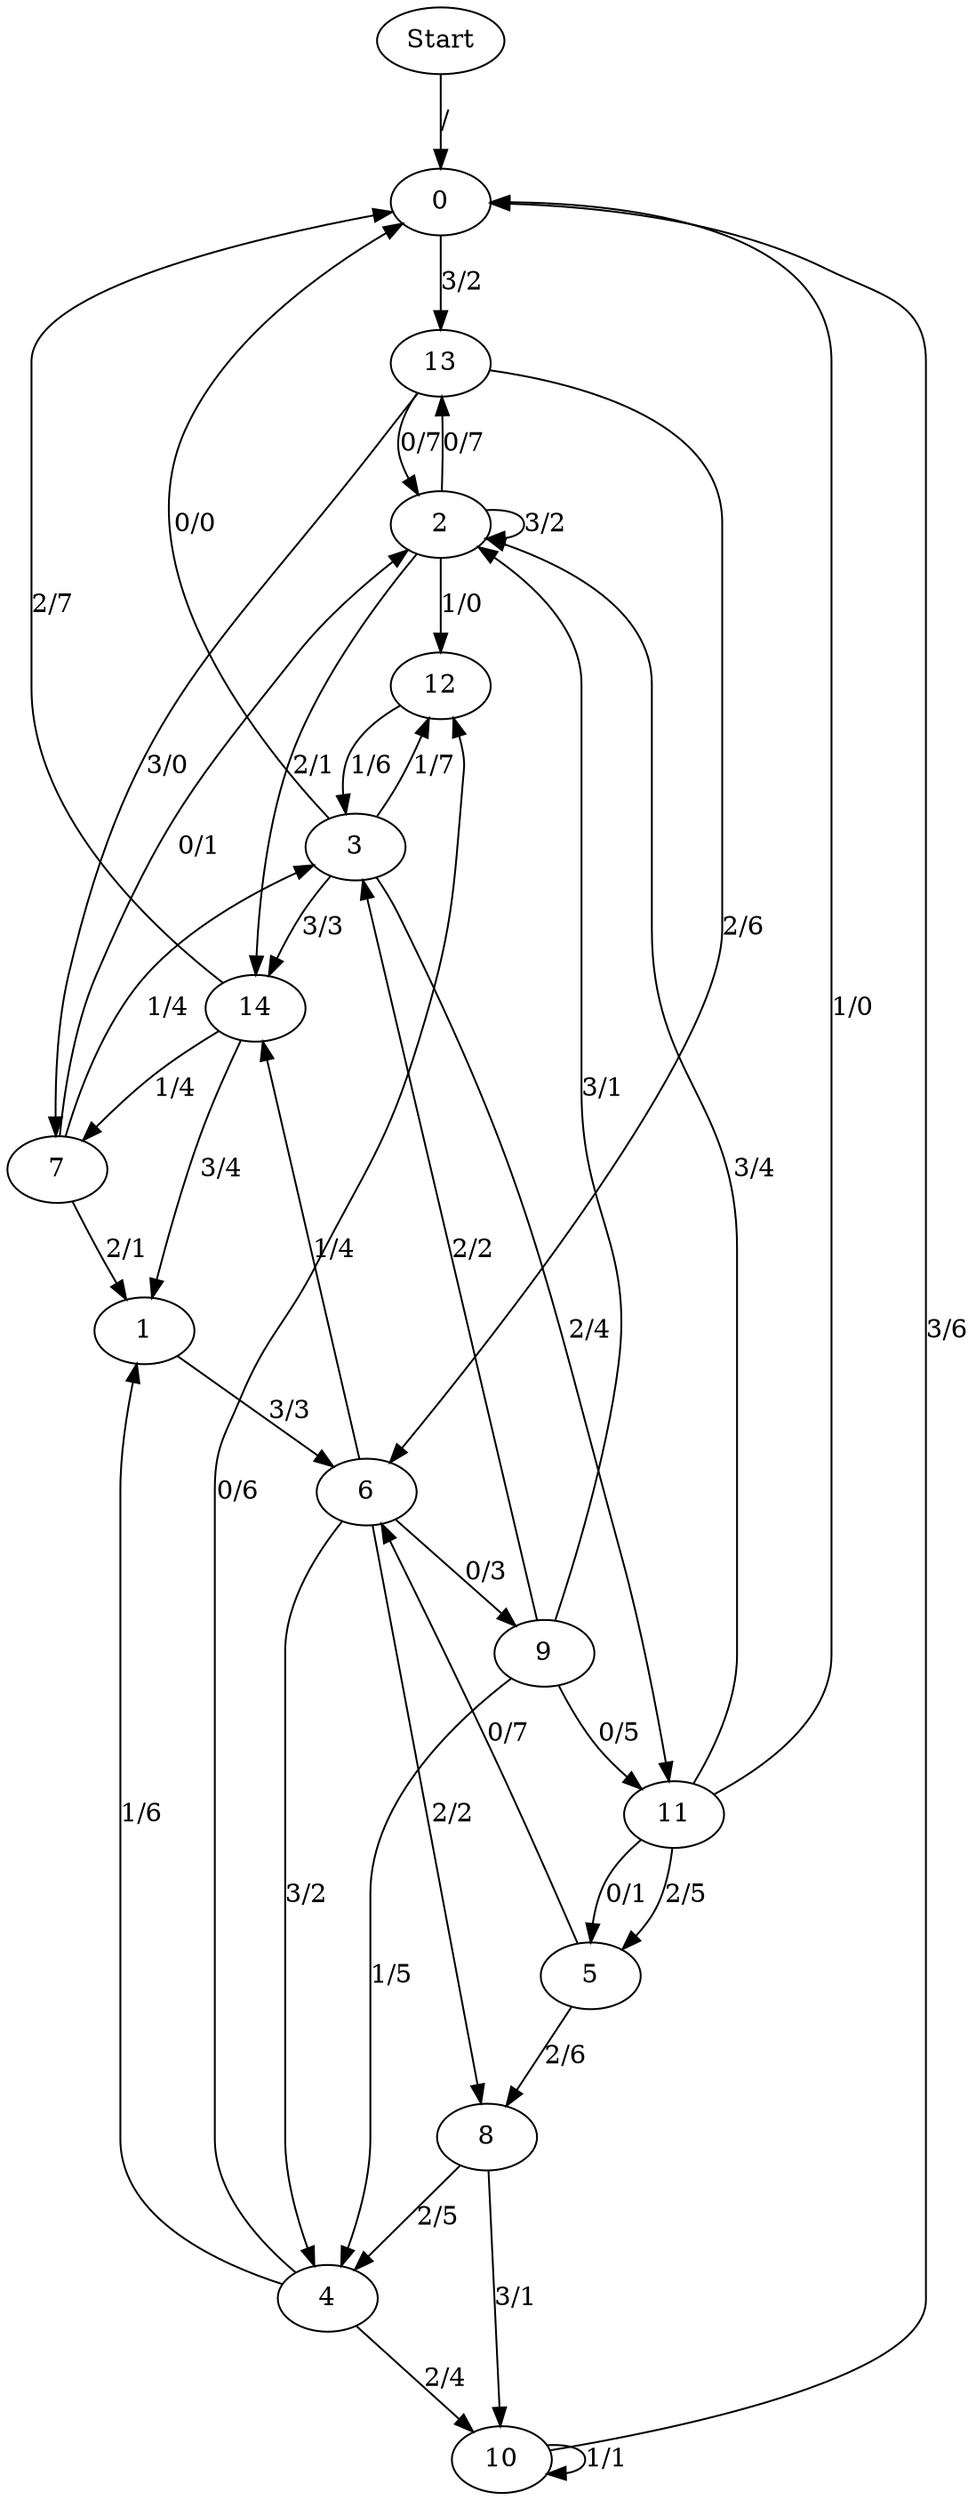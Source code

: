digraph {
	Start -> 0 [label="/"]
	0 -> 13 [label="3/2"]
	9 -> 3 [label="2/2"]
	9 -> 2 [label="3/1"]
	9 -> 11 [label="0/5"]
	9 -> 4 [label="1/5"]
	3 -> 14 [label="3/3"]
	3 -> 0 [label="0/0"]
	3 -> 12 [label="1/7"]
	3 -> 11 [label="2/4"]
	11 -> 5 [label="2/5"]
	11 -> 2 [label="3/4"]
	11 -> 5 [label="0/1"]
	11 -> 0 [label="1/0"]
	5 -> 8 [label="2/6"]
	5 -> 6 [label="0/7"]
	13 -> 6 [label="2/6"]
	13 -> 7 [label="3/0"]
	13 -> 2 [label="0/7"]
	7 -> 3 [label="1/4"]
	7 -> 1 [label="2/1"]
	7 -> 2 [label="0/1"]
	2 -> 12 [label="1/0"]
	2 -> 14 [label="2/1"]
	2 -> 2 [label="3/2"]
	2 -> 13 [label="0/7"]
	14 -> 0 [label="2/7"]
	14 -> 1 [label="3/4"]
	14 -> 7 [label="1/4"]
	1 -> 6 [label="3/3"]
	6 -> 9 [label="0/3"]
	6 -> 14 [label="1/4"]
	6 -> 8 [label="2/2"]
	6 -> 4 [label="3/2"]
	8 -> 4 [label="2/5"]
	8 -> 10 [label="3/1"]
	4 -> 12 [label="0/6"]
	4 -> 1 [label="1/6"]
	4 -> 10 [label="2/4"]
	10 -> 10 [label="1/1"]
	10 -> 0 [label="3/6"]
	12 -> 3 [label="1/6"]
}